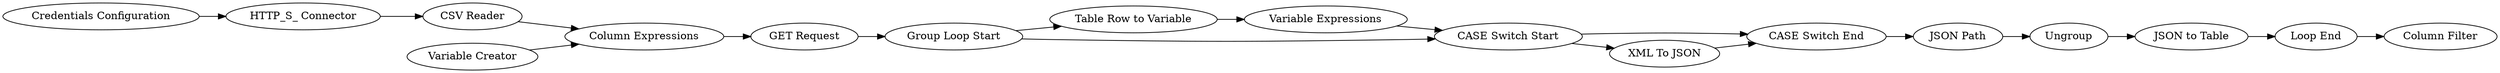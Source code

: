 digraph {
	"-4314315485145190626_14" [label="Column Expressions"]
	"-4314315485145190626_8" [label="HTTP_S_ Connector"]
	"-4314315485145190626_9" [label="GET Request"]
	"-4314315485145190626_6" [label="CSV Reader"]
	"-4314315485145190626_37" [label="Table Row to Variable"]
	"-4314315485145190626_7" [label="Credentials Configuration"]
	"-4314315485145190626_39" [label="Group Loop Start"]
	"-4314315485145190626_42" [label=Ungroup]
	"-4314315485145190626_43" [label="Column Filter"]
	"-4314315485145190626_13" [label="Variable Creator"]
	"-4314315485145190626_10" [label="JSON to Table"]
	"-4314315485145190626_40" [label="Loop End"]
	"-4314315485145190626_32" [label="CASE Switch End"]
	"-4314315485145190626_41" [label="JSON Path"]
	"-4314315485145190626_31" [label="CASE Switch Start"]
	"-4314315485145190626_30" [label="Variable Expressions"]
	"-4314315485145190626_21" [label="XML To JSON"]
	"-4314315485145190626_6" -> "-4314315485145190626_14"
	"-4314315485145190626_21" -> "-4314315485145190626_32"
	"-4314315485145190626_10" -> "-4314315485145190626_40"
	"-4314315485145190626_41" -> "-4314315485145190626_42"
	"-4314315485145190626_9" -> "-4314315485145190626_39"
	"-4314315485145190626_42" -> "-4314315485145190626_10"
	"-4314315485145190626_31" -> "-4314315485145190626_21"
	"-4314315485145190626_8" -> "-4314315485145190626_6"
	"-4314315485145190626_14" -> "-4314315485145190626_9"
	"-4314315485145190626_32" -> "-4314315485145190626_41"
	"-4314315485145190626_30" -> "-4314315485145190626_31"
	"-4314315485145190626_40" -> "-4314315485145190626_43"
	"-4314315485145190626_37" -> "-4314315485145190626_30"
	"-4314315485145190626_7" -> "-4314315485145190626_8"
	"-4314315485145190626_39" -> "-4314315485145190626_31"
	"-4314315485145190626_31" -> "-4314315485145190626_32"
	"-4314315485145190626_13" -> "-4314315485145190626_14"
	"-4314315485145190626_39" -> "-4314315485145190626_37"
	rankdir=LR
}

